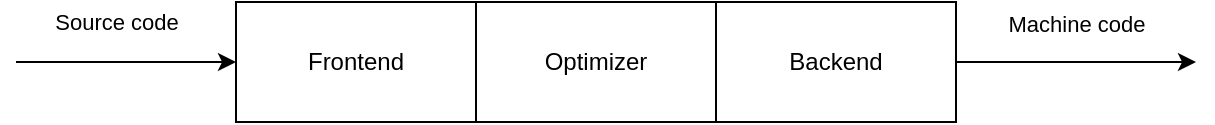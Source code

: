 <mxfile version="18.0.2" type="github">
  <diagram id="3hrDRNXKjOxmvs936XNe" name="Page-1">
    <mxGraphModel dx="1422" dy="762" grid="1" gridSize="10" guides="1" tooltips="1" connect="1" arrows="1" fold="1" page="1" pageScale="1" pageWidth="827" pageHeight="1169" math="0" shadow="0">
      <root>
        <mxCell id="0" />
        <mxCell id="1" parent="0" />
        <mxCell id="FWmKSJrcjIYoC9vwGYjs-5" value="Source code" style="edgeStyle=orthogonalEdgeStyle;rounded=0;orthogonalLoop=1;jettySize=auto;html=1;startArrow=classic;startFill=1;endArrow=none;endFill=0;" edge="1" parent="1" source="FWmKSJrcjIYoC9vwGYjs-1">
          <mxGeometry x="0.091" y="-20" relative="1" as="geometry">
            <mxPoint x="100" y="310" as="targetPoint" />
            <mxPoint as="offset" />
          </mxGeometry>
        </mxCell>
        <mxCell id="FWmKSJrcjIYoC9vwGYjs-1" value="Frontend" style="rounded=0;whiteSpace=wrap;html=1;" vertex="1" parent="1">
          <mxGeometry x="210" y="280" width="120" height="60" as="geometry" />
        </mxCell>
        <mxCell id="FWmKSJrcjIYoC9vwGYjs-2" value="Optimizer" style="rounded=0;whiteSpace=wrap;html=1;" vertex="1" parent="1">
          <mxGeometry x="330" y="280" width="120" height="60" as="geometry" />
        </mxCell>
        <mxCell id="FWmKSJrcjIYoC9vwGYjs-4" value="Machine code" style="edgeStyle=orthogonalEdgeStyle;rounded=0;orthogonalLoop=1;jettySize=auto;html=1;" edge="1" parent="1" source="FWmKSJrcjIYoC9vwGYjs-3">
          <mxGeometry y="20" relative="1" as="geometry">
            <mxPoint x="690" y="310" as="targetPoint" />
            <mxPoint as="offset" />
          </mxGeometry>
        </mxCell>
        <mxCell id="FWmKSJrcjIYoC9vwGYjs-3" value="Backend" style="rounded=0;whiteSpace=wrap;html=1;" vertex="1" parent="1">
          <mxGeometry x="450" y="280" width="120" height="60" as="geometry" />
        </mxCell>
      </root>
    </mxGraphModel>
  </diagram>
</mxfile>
